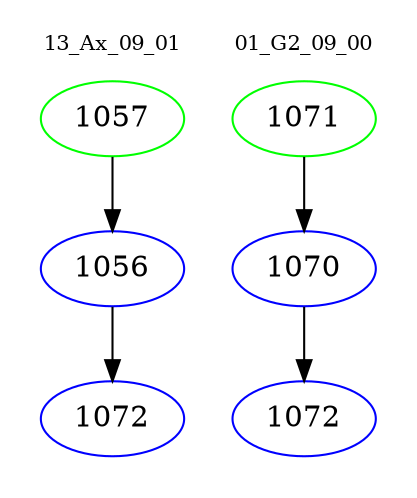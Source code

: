 digraph{
subgraph cluster_0 {
color = white
label = "13_Ax_09_01";
fontsize=10;
T0_1057 [label="1057", color="green"]
T0_1057 -> T0_1056 [color="black"]
T0_1056 [label="1056", color="blue"]
T0_1056 -> T0_1072 [color="black"]
T0_1072 [label="1072", color="blue"]
}
subgraph cluster_1 {
color = white
label = "01_G2_09_00";
fontsize=10;
T1_1071 [label="1071", color="green"]
T1_1071 -> T1_1070 [color="black"]
T1_1070 [label="1070", color="blue"]
T1_1070 -> T1_1072 [color="black"]
T1_1072 [label="1072", color="blue"]
}
}

